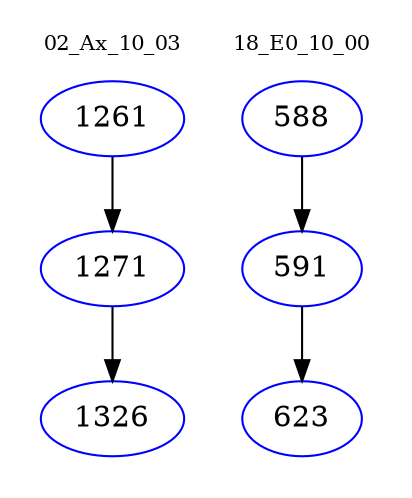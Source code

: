 digraph{
subgraph cluster_0 {
color = white
label = "02_Ax_10_03";
fontsize=10;
T0_1261 [label="1261", color="blue"]
T0_1261 -> T0_1271 [color="black"]
T0_1271 [label="1271", color="blue"]
T0_1271 -> T0_1326 [color="black"]
T0_1326 [label="1326", color="blue"]
}
subgraph cluster_1 {
color = white
label = "18_E0_10_00";
fontsize=10;
T1_588 [label="588", color="blue"]
T1_588 -> T1_591 [color="black"]
T1_591 [label="591", color="blue"]
T1_591 -> T1_623 [color="black"]
T1_623 [label="623", color="blue"]
}
}
